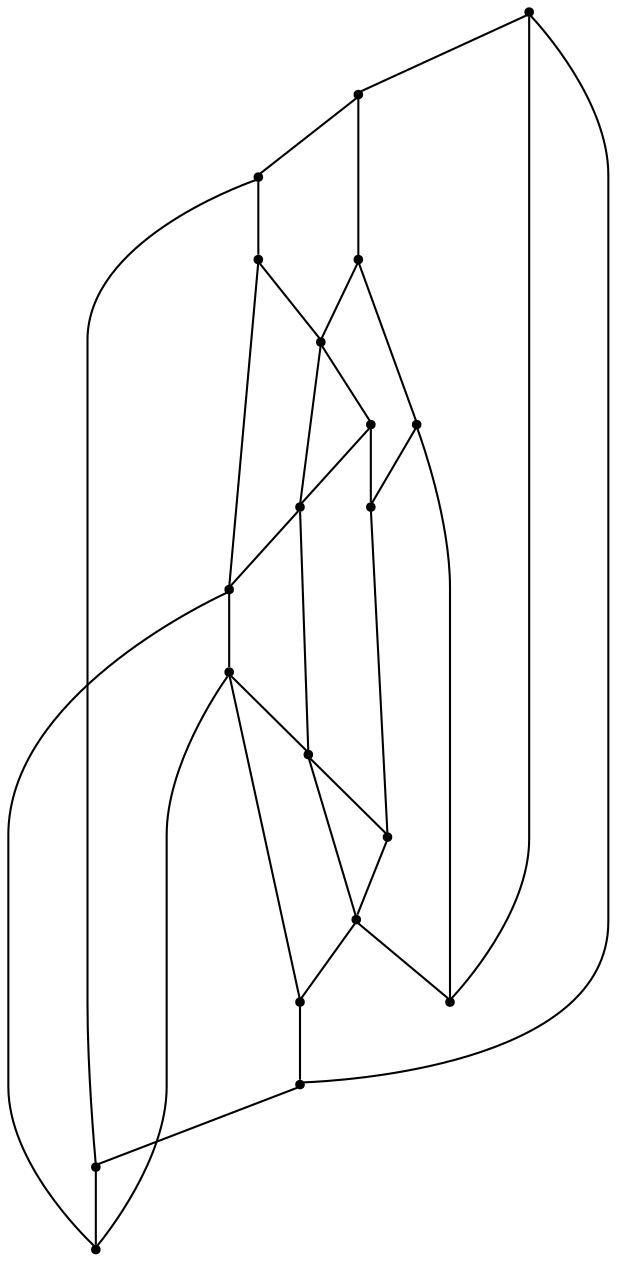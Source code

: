 graph {
  node [shape=point,comment="{\"directed\":false,\"doi\":\"10.1007/978-3-031-49275-4_7\",\"figure\":\"1 (1)\"}"]

  v0 [pos="765.3844059806869,959.9317398933906"]
  v1 [pos="410.9529703874191,959.9317398933906"]
  v2 [pos="704.7539307088368,1024.3245249504055"]
  v3 [pos="578.2837533989068,996.5995515651307"]
  v4 [pos="495.2830714947397,978.430274125026"]
  v5 [pos="637.4181839675782,1095.8100023675856"]
  v6 [pos="678.9122972290036,1105.365571137479"]
  v7 [pos="607.0258453751946,1089.8674832104352"]
  v8 [pos="554.0507797099951,1078.2657914127549"]
  v9 [pos="616.4815066752906,1118.1966663355954"]
  v10 [pos="599.4454701014274,1064.426212166844"]
  v11 [pos="655.5585605916008,1076.790574099252"]
  v12 [pos="591.5233706709519,1038.7557394807122"]
  v13 [pos="585.1640201938201,1264.75981403731"]
  v14 [pos="558.4430860740601,1179.4764549680863"]
  v15 [pos="572.7370628999541,1058.5753704873275"]
  v16 [pos="533.4682978528368,1099.98974501357"]
  v17 [pos="516.6573006892067,1046.2110085549193"]
  v18 [pos="524.8586168617938,1071.889874809317"]
  v19 [pos="467.77869627473285,1059.3671637604334"]

  v0 -- v1 [id="-1",pos="765.3844059806869,959.9317398933906 410.9529703874191,959.9317398933906 410.9529703874191,959.9317398933906 410.9529703874191,959.9317398933906"]
  v1 -- v4 [id="-2",pos="410.9529703874191,959.9317398933906 495.2830714947397,978.430274125026 495.2830714947397,978.430274125026 495.2830714947397,978.430274125026"]
  v1 -- v19 [id="-3",pos="410.9529703874191,959.9317398933906 467.77869627473285,1059.3671637604334 467.77869627473285,1059.3671637604334 467.77869627473285,1059.3671637604334"]
  v19 -- v13 [id="-4",pos="467.77869627473285,1059.3671637604334 585.1640201938201,1264.75981403731 585.1640201938201,1264.75981403731 585.1640201938201,1264.75981403731"]
  v19 -- v18 [id="-6",pos="467.77869627473285,1059.3671637604334 524.8586168617938,1071.889874809317 524.8586168617938,1071.889874809317 524.8586168617938,1071.889874809317"]
  v18 -- v8 [id="-7",pos="524.8586168617938,1071.889874809317 554.0507797099951,1078.2657914127549 554.0507797099951,1078.2657914127549 554.0507797099951,1078.2657914127549"]
  v8 -- v7 [id="-8",pos="554.0507797099951,1078.2657914127549 607.0258453751946,1089.8674832104352 607.0258453751946,1089.8674832104352 607.0258453751946,1089.8674832104352"]
  v7 -- v5 [id="-9",pos="607.0258453751946,1089.8674832104352 637.4181839675782,1095.8100023675856 637.4181839675782,1095.8100023675856 637.4181839675782,1095.8100023675856"]
  v5 -- v6 [id="-10",pos="637.4181839675782,1095.8100023675856 678.9122972290036,1105.365571137479 678.9122972290036,1105.365571137479 678.9122972290036,1105.365571137479"]
  v17 -- v15 [id="-13",pos="516.6573006892067,1046.2110085549193 572.7370628999541,1058.5753704873275 572.7370628999541,1058.5753704873275 572.7370628999541,1058.5753704873275"]
  v15 -- v10 [id="-14",pos="572.7370628999541,1058.5753704873275 599.4454701014274,1064.426212166844 599.4454701014274,1064.426212166844 599.4454701014274,1064.426212166844"]
  v10 -- v11 [id="-15",pos="599.4454701014274,1064.426212166844 655.5585605916008,1076.790574099252 655.5585605916008,1076.790574099252 655.5585605916008,1076.790574099252"]
  v4 -- v17 [id="-18",pos="495.2830714947397,978.430274125026 516.6573006892067,1046.2110085549193 516.6573006892067,1046.2110085549193 516.6573006892067,1046.2110085549193"]
  v17 -- v18 [id="-19",pos="516.6573006892067,1046.2110085549193 524.8586168617938,1071.889874809317 524.8586168617938,1071.889874809317 524.8586168617938,1071.889874809317"]
  v18 -- v16 [id="-20",pos="524.8586168617938,1071.889874809317 533.4682978528368,1099.98974501357 533.4682978528368,1099.98974501357 533.4682978528368,1099.98974501357"]
  v16 -- v14 [id="-21",pos="533.4682978528368,1099.98974501357 558.4430860740601,1179.4764549680863 558.4430860740601,1179.4764549680863 558.4430860740601,1179.4764549680863"]
  v16 -- v8 [id="-23",pos="533.4682978528368,1099.98974501357 554.0507797099951,1078.2657914127549 554.0507797099951,1078.2657914127549 554.0507797099951,1078.2657914127549"]
  v8 -- v15 [id="-24",pos="554.0507797099951,1078.2657914127549 572.7370628999541,1058.5753704873275 572.7370628999541,1058.5753704873275 572.7370628999541,1058.5753704873275"]
  v15 -- v12 [id="-25",pos="572.7370628999541,1058.5753704873275 591.5233706709519,1038.7557394807122 591.5233706709519,1038.7557394807122 591.5233706709519,1038.7557394807122"]
  v14 -- v9 [id="-26",pos="558.4430860740601,1179.4764549680863 616.4815066752906,1118.1966663355954 616.4815066752906,1118.1966663355954 616.4815066752906,1118.1966663355954"]
  v9 -- v5 [id="-27",pos="616.4815066752906,1118.1966663355954 637.4181839675782,1095.8100023675856 637.4181839675782,1095.8100023675856 637.4181839675782,1095.8100023675856"]
  v5 -- v11 [id="-28",pos="637.4181839675782,1095.8100023675856 655.5585605916008,1076.790574099252 655.5585605916008,1076.790574099252 655.5585605916008,1076.790574099252"]
  v11 -- v2 [id="-29",pos="655.5585605916008,1076.790574099252 704.7539307088368,1024.3245249504055 704.7539307088368,1024.3245249504055 704.7539307088368,1024.3245249504055"]
  v3 -- v12 [id="-30",pos="578.2837533989068,996.5995515651307 591.5233706709519,1038.7557394807122 591.5233706709519,1038.7557394807122 591.5233706709519,1038.7557394807122"]
  v13 -- v14 [id="-31",pos="585.1640201938201,1264.75981403731 558.4430860740601,1179.4764549680863 558.4430860740601,1179.4764549680863 558.4430860740601,1179.4764549680863"]
  v13 -- v6 [id="-32",pos="585.1640201938201,1264.75981403731 678.9122972290036,1105.365571137479 678.9122972290036,1105.365571137479 678.9122972290036,1105.365571137479"]
  v6 -- v0 [id="-33",pos="678.9122972290036,1105.365571137479 765.3844059806869,959.9317398933906 765.3844059806869,959.9317398933906 765.3844059806869,959.9317398933906"]
  v12 -- v10 [id="-34",pos="591.5233706709519,1038.7557394807122 599.4454701014274,1064.426212166844 599.4454701014274,1064.426212166844 599.4454701014274,1064.426212166844"]
  v10 -- v7 [id="-35",pos="599.4454701014274,1064.426212166844 607.0258453751946,1089.8674832104352 607.0258453751946,1089.8674832104352 607.0258453751946,1089.8674832104352"]
  v7 -- v9 [id="-37",pos="607.0258453751946,1089.8674832104352 616.4815066752906,1118.1966663355954 616.4815066752906,1118.1966663355954 616.4815066752906,1118.1966663355954"]
  v2 -- v3 [id="-40",pos="704.7539307088368,1024.3245249504055 578.2837533989068,996.5995515651307 578.2837533989068,996.5995515651307 578.2837533989068,996.5995515651307"]
  v3 -- v4 [id="-41",pos="578.2837533989068,996.5995515651307 495.2830714947397,978.430274125026 495.2830714947397,978.430274125026 495.2830714947397,978.430274125026"]
  v0 -- v2 [id="-42",pos="765.3844059806869,959.9317398933906 704.7539307088368,1024.3245249504055 704.7539307088368,1024.3245249504055 704.7539307088368,1024.3245249504055"]
}
